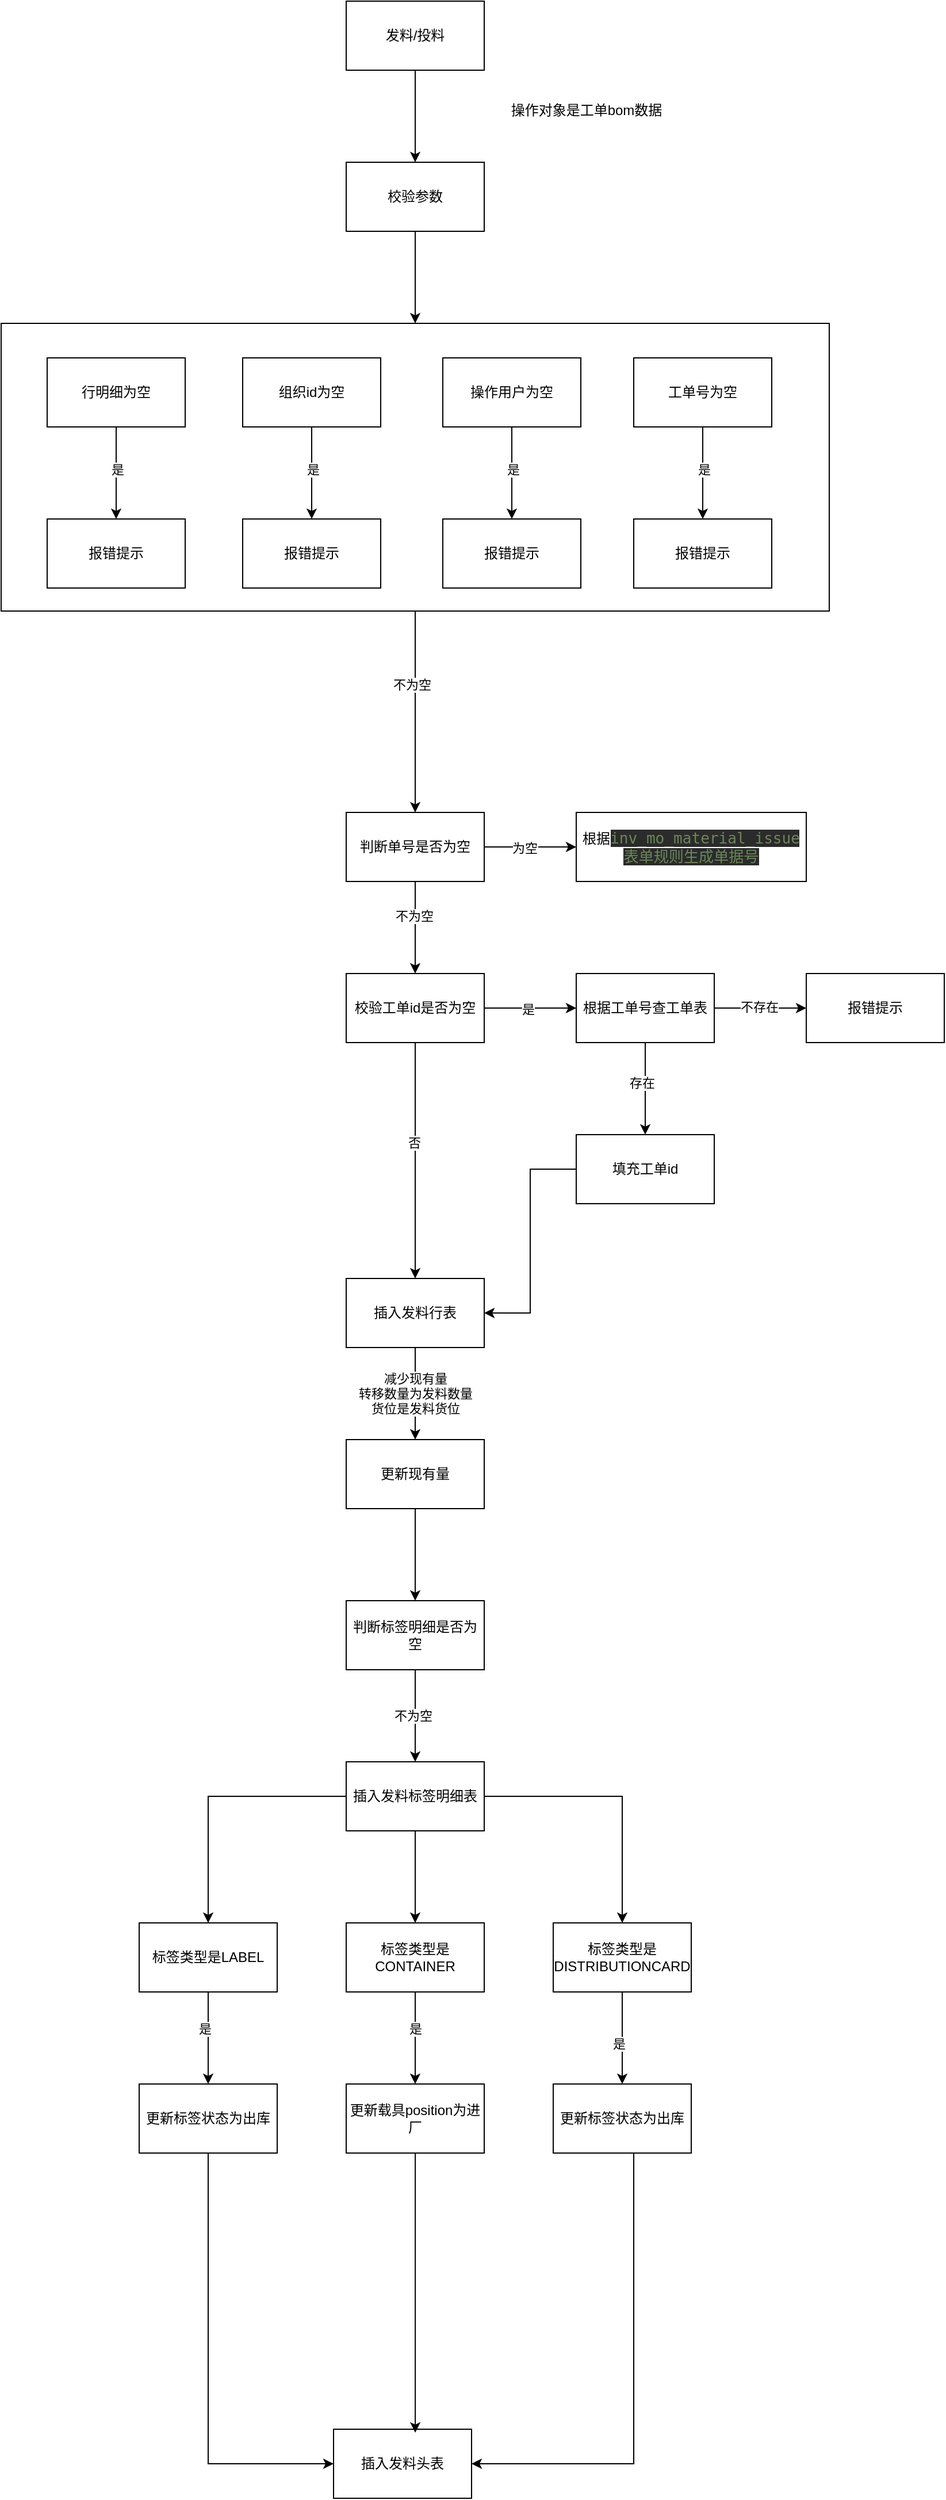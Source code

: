 <mxfile version="28.2.5">
  <diagram name="第 1 页" id="GH2KHNNewgFFdvJJs0DD">
    <mxGraphModel dx="1665" dy="751" grid="1" gridSize="10" guides="1" tooltips="1" connect="1" arrows="1" fold="1" page="1" pageScale="1" pageWidth="827" pageHeight="1169" math="0" shadow="0">
      <root>
        <mxCell id="0" />
        <mxCell id="1" parent="0" />
        <mxCell id="7Rf4gbjHUkmHtGoGt8ED-3" value="" style="edgeStyle=orthogonalEdgeStyle;rounded=0;orthogonalLoop=1;jettySize=auto;html=1;" edge="1" parent="1" source="7Rf4gbjHUkmHtGoGt8ED-1" target="7Rf4gbjHUkmHtGoGt8ED-2">
          <mxGeometry relative="1" as="geometry" />
        </mxCell>
        <mxCell id="7Rf4gbjHUkmHtGoGt8ED-1" value="发料/投料" style="rounded=0;whiteSpace=wrap;html=1;" vertex="1" parent="1">
          <mxGeometry x="330" y="40" width="120" height="60" as="geometry" />
        </mxCell>
        <mxCell id="7Rf4gbjHUkmHtGoGt8ED-5" value="" style="edgeStyle=orthogonalEdgeStyle;rounded=0;orthogonalLoop=1;jettySize=auto;html=1;" edge="1" parent="1" source="7Rf4gbjHUkmHtGoGt8ED-2" target="7Rf4gbjHUkmHtGoGt8ED-4">
          <mxGeometry relative="1" as="geometry" />
        </mxCell>
        <mxCell id="7Rf4gbjHUkmHtGoGt8ED-2" value="校验参数" style="whiteSpace=wrap;html=1;rounded=0;" vertex="1" parent="1">
          <mxGeometry x="330" y="180" width="120" height="60" as="geometry" />
        </mxCell>
        <mxCell id="7Rf4gbjHUkmHtGoGt8ED-23" value="" style="edgeStyle=orthogonalEdgeStyle;rounded=0;orthogonalLoop=1;jettySize=auto;html=1;" edge="1" parent="1" source="7Rf4gbjHUkmHtGoGt8ED-4" target="7Rf4gbjHUkmHtGoGt8ED-22">
          <mxGeometry relative="1" as="geometry" />
        </mxCell>
        <mxCell id="7Rf4gbjHUkmHtGoGt8ED-24" value="不为空" style="edgeLabel;html=1;align=center;verticalAlign=middle;resizable=0;points=[];" vertex="1" connectable="0" parent="7Rf4gbjHUkmHtGoGt8ED-23">
          <mxGeometry x="-0.269" y="-3" relative="1" as="geometry">
            <mxPoint as="offset" />
          </mxGeometry>
        </mxCell>
        <mxCell id="7Rf4gbjHUkmHtGoGt8ED-4" value="" style="whiteSpace=wrap;html=1;rounded=0;" vertex="1" parent="1">
          <mxGeometry x="30" y="320" width="720" height="250" as="geometry" />
        </mxCell>
        <mxCell id="7Rf4gbjHUkmHtGoGt8ED-8" value="" style="edgeStyle=orthogonalEdgeStyle;rounded=0;orthogonalLoop=1;jettySize=auto;html=1;" edge="1" parent="1" source="7Rf4gbjHUkmHtGoGt8ED-6" target="7Rf4gbjHUkmHtGoGt8ED-7">
          <mxGeometry relative="1" as="geometry" />
        </mxCell>
        <mxCell id="7Rf4gbjHUkmHtGoGt8ED-9" value="是" style="edgeLabel;html=1;align=center;verticalAlign=middle;resizable=0;points=[];" vertex="1" connectable="0" parent="7Rf4gbjHUkmHtGoGt8ED-8">
          <mxGeometry x="-0.075" y="1" relative="1" as="geometry">
            <mxPoint as="offset" />
          </mxGeometry>
        </mxCell>
        <mxCell id="7Rf4gbjHUkmHtGoGt8ED-6" value="行明细为空" style="rounded=0;whiteSpace=wrap;html=1;" vertex="1" parent="1">
          <mxGeometry x="70" y="350" width="120" height="60" as="geometry" />
        </mxCell>
        <mxCell id="7Rf4gbjHUkmHtGoGt8ED-7" value="报错提示" style="whiteSpace=wrap;html=1;rounded=0;" vertex="1" parent="1">
          <mxGeometry x="70" y="490" width="120" height="60" as="geometry" />
        </mxCell>
        <mxCell id="7Rf4gbjHUkmHtGoGt8ED-10" value="" style="edgeStyle=orthogonalEdgeStyle;rounded=0;orthogonalLoop=1;jettySize=auto;html=1;" edge="1" parent="1" source="7Rf4gbjHUkmHtGoGt8ED-12" target="7Rf4gbjHUkmHtGoGt8ED-13">
          <mxGeometry relative="1" as="geometry" />
        </mxCell>
        <mxCell id="7Rf4gbjHUkmHtGoGt8ED-11" value="是" style="edgeLabel;html=1;align=center;verticalAlign=middle;resizable=0;points=[];" vertex="1" connectable="0" parent="7Rf4gbjHUkmHtGoGt8ED-10">
          <mxGeometry x="-0.075" y="1" relative="1" as="geometry">
            <mxPoint as="offset" />
          </mxGeometry>
        </mxCell>
        <mxCell id="7Rf4gbjHUkmHtGoGt8ED-12" value="组织id为空" style="rounded=0;whiteSpace=wrap;html=1;" vertex="1" parent="1">
          <mxGeometry x="240" y="350" width="120" height="60" as="geometry" />
        </mxCell>
        <mxCell id="7Rf4gbjHUkmHtGoGt8ED-13" value="报错提示" style="whiteSpace=wrap;html=1;rounded=0;" vertex="1" parent="1">
          <mxGeometry x="240" y="490" width="120" height="60" as="geometry" />
        </mxCell>
        <mxCell id="7Rf4gbjHUkmHtGoGt8ED-14" value="" style="edgeStyle=orthogonalEdgeStyle;rounded=0;orthogonalLoop=1;jettySize=auto;html=1;" edge="1" parent="1" source="7Rf4gbjHUkmHtGoGt8ED-16" target="7Rf4gbjHUkmHtGoGt8ED-17">
          <mxGeometry relative="1" as="geometry" />
        </mxCell>
        <mxCell id="7Rf4gbjHUkmHtGoGt8ED-15" value="是" style="edgeLabel;html=1;align=center;verticalAlign=middle;resizable=0;points=[];" vertex="1" connectable="0" parent="7Rf4gbjHUkmHtGoGt8ED-14">
          <mxGeometry x="-0.075" y="1" relative="1" as="geometry">
            <mxPoint as="offset" />
          </mxGeometry>
        </mxCell>
        <mxCell id="7Rf4gbjHUkmHtGoGt8ED-16" value="操作用户为空" style="rounded=0;whiteSpace=wrap;html=1;" vertex="1" parent="1">
          <mxGeometry x="414" y="350" width="120" height="60" as="geometry" />
        </mxCell>
        <mxCell id="7Rf4gbjHUkmHtGoGt8ED-17" value="报错提示" style="whiteSpace=wrap;html=1;rounded=0;" vertex="1" parent="1">
          <mxGeometry x="414" y="490" width="120" height="60" as="geometry" />
        </mxCell>
        <mxCell id="7Rf4gbjHUkmHtGoGt8ED-18" value="" style="edgeStyle=orthogonalEdgeStyle;rounded=0;orthogonalLoop=1;jettySize=auto;html=1;" edge="1" parent="1" source="7Rf4gbjHUkmHtGoGt8ED-20" target="7Rf4gbjHUkmHtGoGt8ED-21">
          <mxGeometry relative="1" as="geometry" />
        </mxCell>
        <mxCell id="7Rf4gbjHUkmHtGoGt8ED-19" value="是" style="edgeLabel;html=1;align=center;verticalAlign=middle;resizable=0;points=[];" vertex="1" connectable="0" parent="7Rf4gbjHUkmHtGoGt8ED-18">
          <mxGeometry x="-0.075" y="1" relative="1" as="geometry">
            <mxPoint as="offset" />
          </mxGeometry>
        </mxCell>
        <mxCell id="7Rf4gbjHUkmHtGoGt8ED-20" value="工单号为空" style="rounded=0;whiteSpace=wrap;html=1;" vertex="1" parent="1">
          <mxGeometry x="580" y="350" width="120" height="60" as="geometry" />
        </mxCell>
        <mxCell id="7Rf4gbjHUkmHtGoGt8ED-21" value="报错提示" style="whiteSpace=wrap;html=1;rounded=0;" vertex="1" parent="1">
          <mxGeometry x="580" y="490" width="120" height="60" as="geometry" />
        </mxCell>
        <mxCell id="7Rf4gbjHUkmHtGoGt8ED-26" value="" style="edgeStyle=orthogonalEdgeStyle;rounded=0;orthogonalLoop=1;jettySize=auto;html=1;" edge="1" parent="1" source="7Rf4gbjHUkmHtGoGt8ED-22" target="7Rf4gbjHUkmHtGoGt8ED-25">
          <mxGeometry relative="1" as="geometry" />
        </mxCell>
        <mxCell id="7Rf4gbjHUkmHtGoGt8ED-27" value="为空" style="edgeLabel;html=1;align=center;verticalAlign=middle;resizable=0;points=[];" vertex="1" connectable="0" parent="7Rf4gbjHUkmHtGoGt8ED-26">
          <mxGeometry x="-0.125" y="-1" relative="1" as="geometry">
            <mxPoint as="offset" />
          </mxGeometry>
        </mxCell>
        <mxCell id="7Rf4gbjHUkmHtGoGt8ED-29" value="" style="edgeStyle=orthogonalEdgeStyle;rounded=0;orthogonalLoop=1;jettySize=auto;html=1;" edge="1" parent="1" source="7Rf4gbjHUkmHtGoGt8ED-22" target="7Rf4gbjHUkmHtGoGt8ED-28">
          <mxGeometry relative="1" as="geometry" />
        </mxCell>
        <mxCell id="7Rf4gbjHUkmHtGoGt8ED-30" value="不为空" style="edgeLabel;html=1;align=center;verticalAlign=middle;resizable=0;points=[];" vertex="1" connectable="0" parent="7Rf4gbjHUkmHtGoGt8ED-29">
          <mxGeometry x="-0.25" y="-1" relative="1" as="geometry">
            <mxPoint as="offset" />
          </mxGeometry>
        </mxCell>
        <mxCell id="7Rf4gbjHUkmHtGoGt8ED-22" value="判断单号是否为空" style="whiteSpace=wrap;html=1;rounded=0;" vertex="1" parent="1">
          <mxGeometry x="330" y="745" width="120" height="60" as="geometry" />
        </mxCell>
        <mxCell id="7Rf4gbjHUkmHtGoGt8ED-25" value="根据&lt;span style=&quot;color: rgb(106, 135, 89); font-family: &amp;quot;JetBrains Mono&amp;quot;, monospace; font-size: 9.8pt; background-color: rgb(43, 43, 43);&quot;&gt;inv_mo_material_issue表单规则生成单据号&lt;/span&gt;" style="whiteSpace=wrap;html=1;rounded=0;" vertex="1" parent="1">
          <mxGeometry x="530" y="745" width="200" height="60" as="geometry" />
        </mxCell>
        <mxCell id="7Rf4gbjHUkmHtGoGt8ED-32" value="" style="edgeStyle=orthogonalEdgeStyle;rounded=0;orthogonalLoop=1;jettySize=auto;html=1;" edge="1" parent="1" source="7Rf4gbjHUkmHtGoGt8ED-28" target="7Rf4gbjHUkmHtGoGt8ED-31">
          <mxGeometry relative="1" as="geometry" />
        </mxCell>
        <mxCell id="7Rf4gbjHUkmHtGoGt8ED-33" value="是" style="edgeLabel;html=1;align=center;verticalAlign=middle;resizable=0;points=[];" vertex="1" connectable="0" parent="7Rf4gbjHUkmHtGoGt8ED-32">
          <mxGeometry x="-0.05" y="-1" relative="1" as="geometry">
            <mxPoint as="offset" />
          </mxGeometry>
        </mxCell>
        <mxCell id="7Rf4gbjHUkmHtGoGt8ED-42" value="" style="edgeStyle=orthogonalEdgeStyle;rounded=0;orthogonalLoop=1;jettySize=auto;html=1;" edge="1" parent="1" source="7Rf4gbjHUkmHtGoGt8ED-28" target="7Rf4gbjHUkmHtGoGt8ED-41">
          <mxGeometry relative="1" as="geometry" />
        </mxCell>
        <mxCell id="7Rf4gbjHUkmHtGoGt8ED-43" value="否" style="edgeLabel;html=1;align=center;verticalAlign=middle;resizable=0;points=[];" vertex="1" connectable="0" parent="7Rf4gbjHUkmHtGoGt8ED-42">
          <mxGeometry x="-0.151" y="-1" relative="1" as="geometry">
            <mxPoint as="offset" />
          </mxGeometry>
        </mxCell>
        <mxCell id="7Rf4gbjHUkmHtGoGt8ED-28" value="校验工单id是否为空" style="whiteSpace=wrap;html=1;rounded=0;" vertex="1" parent="1">
          <mxGeometry x="330" y="885" width="120" height="60" as="geometry" />
        </mxCell>
        <mxCell id="7Rf4gbjHUkmHtGoGt8ED-35" value="" style="edgeStyle=orthogonalEdgeStyle;rounded=0;orthogonalLoop=1;jettySize=auto;html=1;" edge="1" parent="1" source="7Rf4gbjHUkmHtGoGt8ED-31" target="7Rf4gbjHUkmHtGoGt8ED-34">
          <mxGeometry relative="1" as="geometry" />
        </mxCell>
        <mxCell id="7Rf4gbjHUkmHtGoGt8ED-36" value="不存在" style="edgeLabel;html=1;align=center;verticalAlign=middle;resizable=0;points=[];" vertex="1" connectable="0" parent="7Rf4gbjHUkmHtGoGt8ED-35">
          <mxGeometry x="-0.025" y="1" relative="1" as="geometry">
            <mxPoint as="offset" />
          </mxGeometry>
        </mxCell>
        <mxCell id="7Rf4gbjHUkmHtGoGt8ED-38" value="" style="edgeStyle=orthogonalEdgeStyle;rounded=0;orthogonalLoop=1;jettySize=auto;html=1;" edge="1" parent="1" source="7Rf4gbjHUkmHtGoGt8ED-31" target="7Rf4gbjHUkmHtGoGt8ED-37">
          <mxGeometry relative="1" as="geometry" />
        </mxCell>
        <mxCell id="7Rf4gbjHUkmHtGoGt8ED-39" value="存在" style="edgeLabel;html=1;align=center;verticalAlign=middle;resizable=0;points=[];" vertex="1" connectable="0" parent="7Rf4gbjHUkmHtGoGt8ED-38">
          <mxGeometry x="-0.125" y="-3" relative="1" as="geometry">
            <mxPoint as="offset" />
          </mxGeometry>
        </mxCell>
        <mxCell id="7Rf4gbjHUkmHtGoGt8ED-31" value="根据工单号查工单表" style="whiteSpace=wrap;html=1;rounded=0;" vertex="1" parent="1">
          <mxGeometry x="530" y="885" width="120" height="60" as="geometry" />
        </mxCell>
        <mxCell id="7Rf4gbjHUkmHtGoGt8ED-34" value="报错提示" style="whiteSpace=wrap;html=1;rounded=0;" vertex="1" parent="1">
          <mxGeometry x="730" y="885" width="120" height="60" as="geometry" />
        </mxCell>
        <mxCell id="7Rf4gbjHUkmHtGoGt8ED-44" style="edgeStyle=orthogonalEdgeStyle;rounded=0;orthogonalLoop=1;jettySize=auto;html=1;entryX=1;entryY=0.5;entryDx=0;entryDy=0;" edge="1" parent="1" source="7Rf4gbjHUkmHtGoGt8ED-37" target="7Rf4gbjHUkmHtGoGt8ED-41">
          <mxGeometry relative="1" as="geometry" />
        </mxCell>
        <mxCell id="7Rf4gbjHUkmHtGoGt8ED-37" value="填充工单id" style="whiteSpace=wrap;html=1;rounded=0;" vertex="1" parent="1">
          <mxGeometry x="530" y="1025" width="120" height="60" as="geometry" />
        </mxCell>
        <mxCell id="7Rf4gbjHUkmHtGoGt8ED-46" value="" style="edgeStyle=orthogonalEdgeStyle;rounded=0;orthogonalLoop=1;jettySize=auto;html=1;" edge="1" parent="1" source="7Rf4gbjHUkmHtGoGt8ED-41" target="7Rf4gbjHUkmHtGoGt8ED-45">
          <mxGeometry relative="1" as="geometry" />
        </mxCell>
        <mxCell id="7Rf4gbjHUkmHtGoGt8ED-47" value="减少现有量&lt;div&gt;转移数量为发料数量&lt;/div&gt;&lt;div&gt;货位是发料货位&lt;/div&gt;" style="edgeLabel;html=1;align=center;verticalAlign=middle;resizable=0;points=[];" vertex="1" connectable="0" parent="7Rf4gbjHUkmHtGoGt8ED-46">
          <mxGeometry x="-0.375" y="-3" relative="1" as="geometry">
            <mxPoint x="3" y="15" as="offset" />
          </mxGeometry>
        </mxCell>
        <mxCell id="7Rf4gbjHUkmHtGoGt8ED-41" value="插入发料行表" style="whiteSpace=wrap;html=1;rounded=0;" vertex="1" parent="1">
          <mxGeometry x="330" y="1150" width="120" height="60" as="geometry" />
        </mxCell>
        <mxCell id="7Rf4gbjHUkmHtGoGt8ED-49" value="" style="edgeStyle=orthogonalEdgeStyle;rounded=0;orthogonalLoop=1;jettySize=auto;html=1;" edge="1" parent="1" source="7Rf4gbjHUkmHtGoGt8ED-45" target="7Rf4gbjHUkmHtGoGt8ED-48">
          <mxGeometry relative="1" as="geometry" />
        </mxCell>
        <mxCell id="7Rf4gbjHUkmHtGoGt8ED-45" value="更新现有量" style="whiteSpace=wrap;html=1;rounded=0;" vertex="1" parent="1">
          <mxGeometry x="330" y="1290" width="120" height="60" as="geometry" />
        </mxCell>
        <mxCell id="7Rf4gbjHUkmHtGoGt8ED-51" value="" style="edgeStyle=orthogonalEdgeStyle;rounded=0;orthogonalLoop=1;jettySize=auto;html=1;" edge="1" parent="1" source="7Rf4gbjHUkmHtGoGt8ED-48" target="7Rf4gbjHUkmHtGoGt8ED-50">
          <mxGeometry relative="1" as="geometry" />
        </mxCell>
        <mxCell id="7Rf4gbjHUkmHtGoGt8ED-52" value="不为空" style="edgeLabel;html=1;align=center;verticalAlign=middle;resizable=0;points=[];" vertex="1" connectable="0" parent="7Rf4gbjHUkmHtGoGt8ED-51">
          <mxGeometry y="-2" relative="1" as="geometry">
            <mxPoint as="offset" />
          </mxGeometry>
        </mxCell>
        <mxCell id="7Rf4gbjHUkmHtGoGt8ED-48" value="判断标签明细是否为空" style="whiteSpace=wrap;html=1;rounded=0;" vertex="1" parent="1">
          <mxGeometry x="330" y="1430" width="120" height="60" as="geometry" />
        </mxCell>
        <mxCell id="7Rf4gbjHUkmHtGoGt8ED-54" value="" style="edgeStyle=orthogonalEdgeStyle;rounded=0;orthogonalLoop=1;jettySize=auto;html=1;" edge="1" parent="1" source="7Rf4gbjHUkmHtGoGt8ED-50" target="7Rf4gbjHUkmHtGoGt8ED-53">
          <mxGeometry relative="1" as="geometry" />
        </mxCell>
        <mxCell id="7Rf4gbjHUkmHtGoGt8ED-59" value="" style="edgeStyle=orthogonalEdgeStyle;rounded=0;orthogonalLoop=1;jettySize=auto;html=1;" edge="1" parent="1" source="7Rf4gbjHUkmHtGoGt8ED-50" target="7Rf4gbjHUkmHtGoGt8ED-58">
          <mxGeometry relative="1" as="geometry" />
        </mxCell>
        <mxCell id="7Rf4gbjHUkmHtGoGt8ED-64" value="" style="edgeStyle=orthogonalEdgeStyle;rounded=0;orthogonalLoop=1;jettySize=auto;html=1;" edge="1" parent="1" source="7Rf4gbjHUkmHtGoGt8ED-50" target="7Rf4gbjHUkmHtGoGt8ED-63">
          <mxGeometry relative="1" as="geometry" />
        </mxCell>
        <mxCell id="7Rf4gbjHUkmHtGoGt8ED-50" value="插入发料标签明细表" style="whiteSpace=wrap;html=1;rounded=0;" vertex="1" parent="1">
          <mxGeometry x="330" y="1570" width="120" height="60" as="geometry" />
        </mxCell>
        <mxCell id="7Rf4gbjHUkmHtGoGt8ED-56" value="" style="edgeStyle=orthogonalEdgeStyle;rounded=0;orthogonalLoop=1;jettySize=auto;html=1;" edge="1" parent="1" source="7Rf4gbjHUkmHtGoGt8ED-53" target="7Rf4gbjHUkmHtGoGt8ED-55">
          <mxGeometry relative="1" as="geometry" />
        </mxCell>
        <mxCell id="7Rf4gbjHUkmHtGoGt8ED-57" value="是" style="edgeLabel;html=1;align=center;verticalAlign=middle;resizable=0;points=[];" vertex="1" connectable="0" parent="7Rf4gbjHUkmHtGoGt8ED-56">
          <mxGeometry x="-0.2" y="-3" relative="1" as="geometry">
            <mxPoint as="offset" />
          </mxGeometry>
        </mxCell>
        <mxCell id="7Rf4gbjHUkmHtGoGt8ED-53" value="标签类型是LABEL" style="whiteSpace=wrap;html=1;rounded=0;" vertex="1" parent="1">
          <mxGeometry x="150" y="1710" width="120" height="60" as="geometry" />
        </mxCell>
        <mxCell id="7Rf4gbjHUkmHtGoGt8ED-69" value="" style="edgeStyle=orthogonalEdgeStyle;rounded=0;orthogonalLoop=1;jettySize=auto;html=1;" edge="1" parent="1" source="7Rf4gbjHUkmHtGoGt8ED-55" target="7Rf4gbjHUkmHtGoGt8ED-68">
          <mxGeometry relative="1" as="geometry">
            <Array as="points">
              <mxPoint x="210" y="2180" />
            </Array>
          </mxGeometry>
        </mxCell>
        <mxCell id="7Rf4gbjHUkmHtGoGt8ED-55" value="更新标签状态为出库" style="whiteSpace=wrap;html=1;rounded=0;" vertex="1" parent="1">
          <mxGeometry x="150" y="1850" width="120" height="60" as="geometry" />
        </mxCell>
        <mxCell id="7Rf4gbjHUkmHtGoGt8ED-61" value="" style="edgeStyle=orthogonalEdgeStyle;rounded=0;orthogonalLoop=1;jettySize=auto;html=1;" edge="1" parent="1" source="7Rf4gbjHUkmHtGoGt8ED-58" target="7Rf4gbjHUkmHtGoGt8ED-60">
          <mxGeometry relative="1" as="geometry" />
        </mxCell>
        <mxCell id="7Rf4gbjHUkmHtGoGt8ED-62" value="是" style="edgeLabel;html=1;align=center;verticalAlign=middle;resizable=0;points=[];" vertex="1" connectable="0" parent="7Rf4gbjHUkmHtGoGt8ED-61">
          <mxGeometry x="-0.2" relative="1" as="geometry">
            <mxPoint as="offset" />
          </mxGeometry>
        </mxCell>
        <mxCell id="7Rf4gbjHUkmHtGoGt8ED-58" value="标签类型是CONTAINER" style="whiteSpace=wrap;html=1;rounded=0;" vertex="1" parent="1">
          <mxGeometry x="330" y="1710" width="120" height="60" as="geometry" />
        </mxCell>
        <mxCell id="7Rf4gbjHUkmHtGoGt8ED-60" value="更新载具position为进厂" style="whiteSpace=wrap;html=1;rounded=0;" vertex="1" parent="1">
          <mxGeometry x="330" y="1850" width="120" height="60" as="geometry" />
        </mxCell>
        <mxCell id="7Rf4gbjHUkmHtGoGt8ED-66" value="" style="edgeStyle=orthogonalEdgeStyle;rounded=0;orthogonalLoop=1;jettySize=auto;html=1;" edge="1" parent="1" source="7Rf4gbjHUkmHtGoGt8ED-63" target="7Rf4gbjHUkmHtGoGt8ED-65">
          <mxGeometry relative="1" as="geometry" />
        </mxCell>
        <mxCell id="7Rf4gbjHUkmHtGoGt8ED-67" value="是" style="edgeLabel;html=1;align=center;verticalAlign=middle;resizable=0;points=[];" vertex="1" connectable="0" parent="7Rf4gbjHUkmHtGoGt8ED-66">
          <mxGeometry x="0.125" y="-3" relative="1" as="geometry">
            <mxPoint as="offset" />
          </mxGeometry>
        </mxCell>
        <mxCell id="7Rf4gbjHUkmHtGoGt8ED-63" value="标签类型是DISTRIBUTIONCARD" style="whiteSpace=wrap;html=1;rounded=0;" vertex="1" parent="1">
          <mxGeometry x="510" y="1710" width="120" height="60" as="geometry" />
        </mxCell>
        <mxCell id="7Rf4gbjHUkmHtGoGt8ED-72" style="edgeStyle=orthogonalEdgeStyle;rounded=0;orthogonalLoop=1;jettySize=auto;html=1;entryX=1;entryY=0.5;entryDx=0;entryDy=0;" edge="1" parent="1" source="7Rf4gbjHUkmHtGoGt8ED-65" target="7Rf4gbjHUkmHtGoGt8ED-68">
          <mxGeometry relative="1" as="geometry">
            <Array as="points">
              <mxPoint x="580" y="2180" />
            </Array>
          </mxGeometry>
        </mxCell>
        <mxCell id="7Rf4gbjHUkmHtGoGt8ED-65" value="更新标签状态为出库" style="whiteSpace=wrap;html=1;rounded=0;" vertex="1" parent="1">
          <mxGeometry x="510" y="1850" width="120" height="60" as="geometry" />
        </mxCell>
        <mxCell id="7Rf4gbjHUkmHtGoGt8ED-68" value="插入发料头表" style="whiteSpace=wrap;html=1;rounded=0;" vertex="1" parent="1">
          <mxGeometry x="319" y="2150" width="120" height="60" as="geometry" />
        </mxCell>
        <mxCell id="7Rf4gbjHUkmHtGoGt8ED-71" style="edgeStyle=orthogonalEdgeStyle;rounded=0;orthogonalLoop=1;jettySize=auto;html=1;entryX=0.592;entryY=0.05;entryDx=0;entryDy=0;entryPerimeter=0;" edge="1" parent="1" source="7Rf4gbjHUkmHtGoGt8ED-60" target="7Rf4gbjHUkmHtGoGt8ED-68">
          <mxGeometry relative="1" as="geometry" />
        </mxCell>
        <mxCell id="7Rf4gbjHUkmHtGoGt8ED-73" value="操作对象是工单bom数据" style="text;html=1;align=center;verticalAlign=middle;whiteSpace=wrap;rounded=0;" vertex="1" parent="1">
          <mxGeometry x="414" y="120" width="250" height="30" as="geometry" />
        </mxCell>
      </root>
    </mxGraphModel>
  </diagram>
</mxfile>
